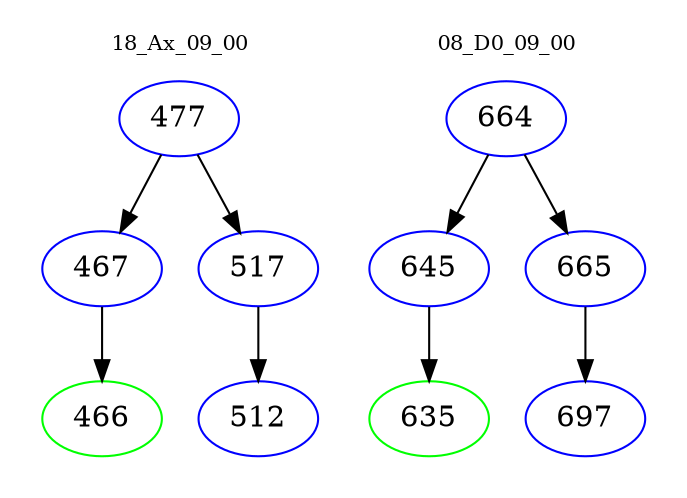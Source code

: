 digraph{
subgraph cluster_0 {
color = white
label = "18_Ax_09_00";
fontsize=10;
T0_477 [label="477", color="blue"]
T0_477 -> T0_467 [color="black"]
T0_467 [label="467", color="blue"]
T0_467 -> T0_466 [color="black"]
T0_466 [label="466", color="green"]
T0_477 -> T0_517 [color="black"]
T0_517 [label="517", color="blue"]
T0_517 -> T0_512 [color="black"]
T0_512 [label="512", color="blue"]
}
subgraph cluster_1 {
color = white
label = "08_D0_09_00";
fontsize=10;
T1_664 [label="664", color="blue"]
T1_664 -> T1_645 [color="black"]
T1_645 [label="645", color="blue"]
T1_645 -> T1_635 [color="black"]
T1_635 [label="635", color="green"]
T1_664 -> T1_665 [color="black"]
T1_665 [label="665", color="blue"]
T1_665 -> T1_697 [color="black"]
T1_697 [label="697", color="blue"]
}
}
